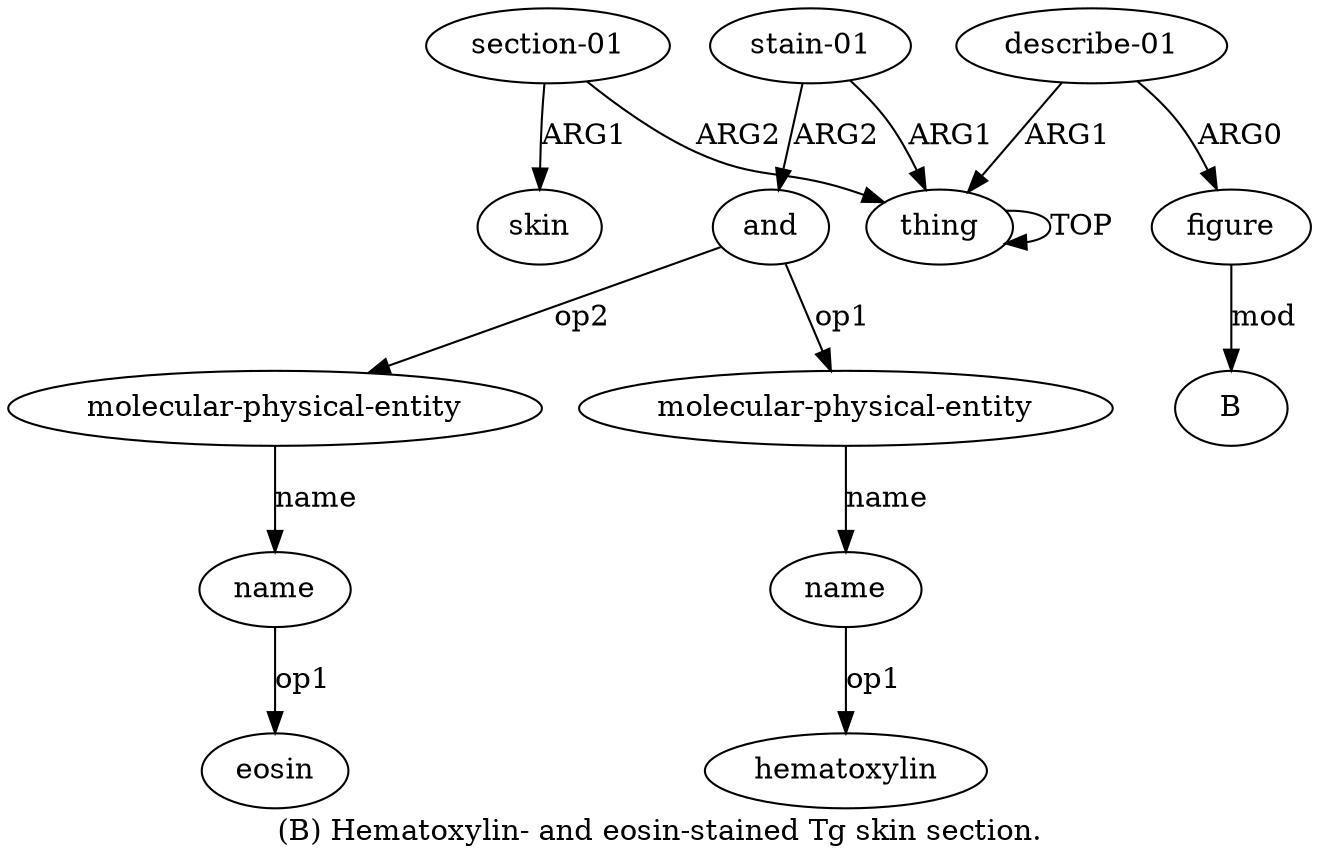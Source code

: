 digraph  {
	graph [label="(B) Hematoxylin- and eosin-stained Tg skin section."];
	node [label="\N"];
	a11	 [color=black,
		gold_ind=11,
		gold_label=skin,
		label=skin,
		test_ind=11,
		test_label=skin];
	a10	 [color=black,
		gold_ind=10,
		gold_label="section-01",
		label="section-01",
		test_ind=10,
		test_label="section-01"];
	a10 -> a11 [key=0,
	color=black,
	gold_label=ARG1,
	label=ARG1,
	test_label=ARG1];
a0 [color=black,
	gold_ind=0,
	gold_label=thing,
	label=thing,
	test_ind=0,
	test_label=thing];
a10 -> a0 [key=0,
color=black,
gold_label=ARG2,
label=ARG2,
test_label=ARG2];
"a6 eosin" [color=black,
gold_ind=-1,
gold_label=eosin,
label=eosin,
test_ind=-1,
test_label=eosin];
a1 [color=black,
gold_ind=1,
gold_label="stain-01",
label="stain-01",
test_ind=1,
test_label="stain-01"];
a1 -> a0 [key=0,
color=black,
gold_label=ARG1,
label=ARG1,
test_label=ARG1];
a2 [color=black,
gold_ind=2,
gold_label=and,
label=and,
test_ind=2,
test_label=and];
a1 -> a2 [key=0,
color=black,
gold_label=ARG2,
label=ARG2,
test_label=ARG2];
a0 -> a0 [key=0,
color=black,
gold_label=TOP,
label=TOP,
test_label=TOP];
a3 [color=black,
gold_ind=3,
gold_label="molecular-physical-entity",
label="molecular-physical-entity",
test_ind=3,
test_label="molecular-physical-entity"];
a4 [color=black,
gold_ind=4,
gold_label=name,
label=name,
test_ind=4,
test_label=name];
a3 -> a4 [key=0,
color=black,
gold_label=name,
label=name,
test_label=name];
a2 -> a3 [key=0,
color=black,
gold_label=op1,
label=op1,
test_label=op1];
a5 [color=black,
gold_ind=5,
gold_label="molecular-physical-entity",
label="molecular-physical-entity",
test_ind=5,
test_label="molecular-physical-entity"];
a2 -> a5 [key=0,
color=black,
gold_label=op2,
label=op2,
test_label=op2];
a6 [color=black,
gold_ind=6,
gold_label=name,
label=name,
test_ind=6,
test_label=name];
a5 -> a6 [key=0,
color=black,
gold_label=name,
label=name,
test_label=name];
"a4 hematoxylin" [color=black,
gold_ind=-1,
gold_label=hematoxylin,
label=hematoxylin,
test_ind=-1,
test_label=hematoxylin];
a4 -> "a4 hematoxylin" [key=0,
color=black,
gold_label=op1,
label=op1,
test_label=op1];
a7 [color=black,
gold_ind=7,
gold_label="describe-01",
label="describe-01",
test_ind=7,
test_label="describe-01"];
a7 -> a0 [key=0,
color=black,
gold_label=ARG1,
label=ARG1,
test_label=ARG1];
a8 [color=black,
gold_ind=8,
gold_label=figure,
label=figure,
test_ind=8,
test_label=figure];
a7 -> a8 [key=0,
color=black,
gold_label=ARG0,
label=ARG0,
test_label=ARG0];
a6 -> "a6 eosin" [key=0,
color=black,
gold_label=op1,
label=op1,
test_label=op1];
a9 [color=black,
gold_ind=9,
gold_label=B,
label=B,
test_ind=9,
test_label=B];
a8 -> a9 [key=0,
color=black,
gold_label=mod,
label=mod,
test_label=mod];
}
